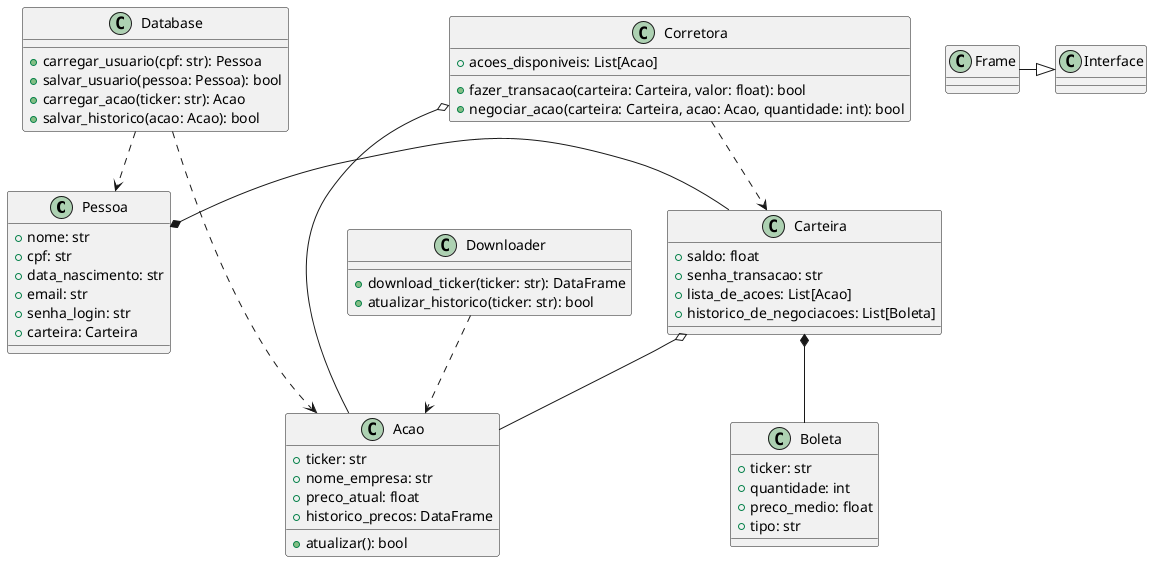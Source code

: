 @startuml Architecture

class Pessoa {
  + nome: str
  + cpf: str
  + data_nascimento: str
  + email: str
  + senha_login: str
  + carteira: Carteira
}

class Carteira {
  + saldo: float 
  + senha_transacao: str
  + lista_de_acoes: List[Acao]
  + historico_de_negociacoes: List[Boleta] 
}

class Corretora {
  + acoes_disponiveis: List[Acao]
  + fazer_transacao(carteira: Carteira, valor: float): bool 
  + negociar_acao(carteira: Carteira, acao: Acao, quantidade: int): bool
}

class Boleta {
  + ticker: str
  + quantidade: int
  + preco_medio: float 
  + tipo: str
}

class Acao {
  + ticker: str
  + nome_empresa: str
  + preco_atual: float
  + historico_precos: DataFrame
  + atualizar(): bool
}

class Downloader {
  + download_ticker(ticker: str): DataFrame
  + atualizar_historico(ticker: str): bool
}

class Database {
  + carregar_usuario(cpf: str): Pessoa
  + salvar_usuario(pessoa: Pessoa): bool
  + carregar_acao(ticker: str): Acao
  + salvar_historico(acao: Acao): bool
}

class Interface {

}

class Frame {
}

Pessoa *- Carteira
Carteira *-- Boleta
Carteira o-- Acao
Corretora o-- Acao
Corretora ..> Carteira
Downloader ..> Acao
Database ..> Pessoa
Database ..> Acao
Frame -|> Interface

@enduml